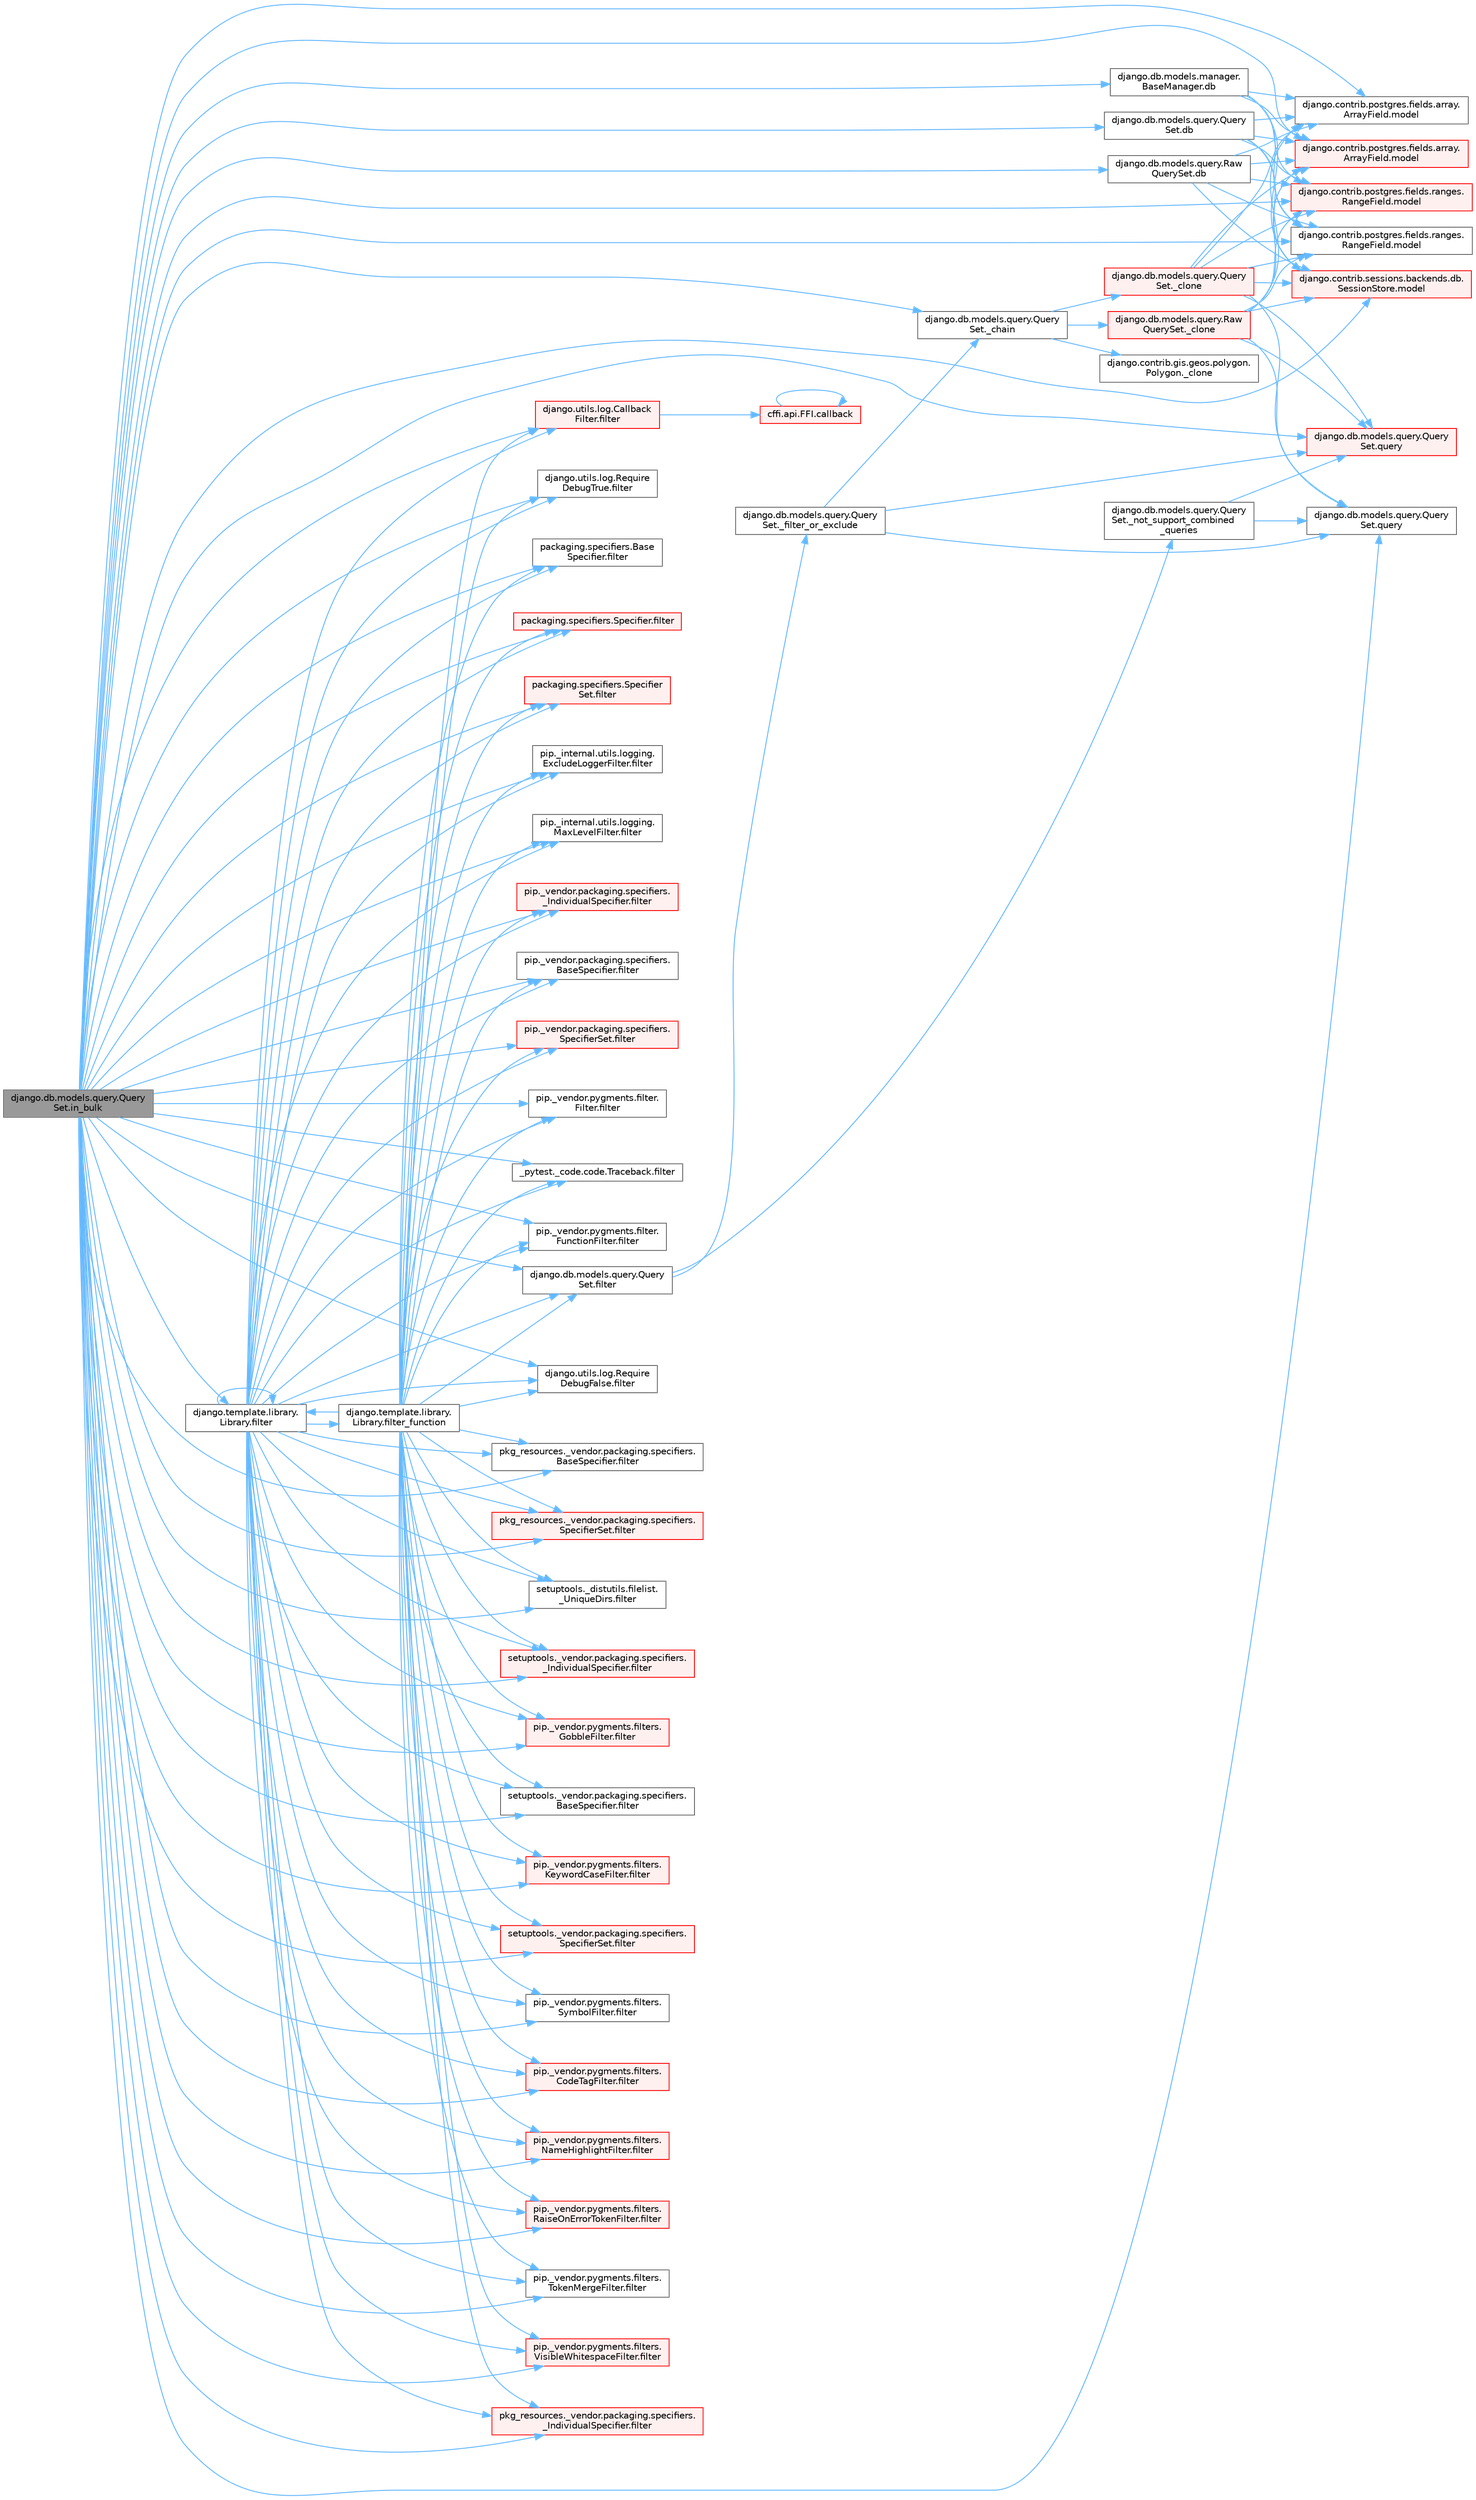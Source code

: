 digraph "django.db.models.query.QuerySet.in_bulk"
{
 // LATEX_PDF_SIZE
  bgcolor="transparent";
  edge [fontname=Helvetica,fontsize=10,labelfontname=Helvetica,labelfontsize=10];
  node [fontname=Helvetica,fontsize=10,shape=box,height=0.2,width=0.4];
  rankdir="LR";
  Node1 [id="Node000001",label="django.db.models.query.Query\lSet.in_bulk",height=0.2,width=0.4,color="gray40", fillcolor="grey60", style="filled", fontcolor="black",tooltip=" "];
  Node1 -> Node2 [id="edge1_Node000001_Node000002",color="steelblue1",style="solid",tooltip=" "];
  Node2 [id="Node000002",label="django.db.models.query.Query\lSet._chain",height=0.2,width=0.4,color="grey40", fillcolor="white", style="filled",URL="$classdjango_1_1db_1_1models_1_1query_1_1_query_set.html#a182d4dbe4af5d2d79141ccb1e5b0d103",tooltip=" "];
  Node2 -> Node3 [id="edge2_Node000002_Node000003",color="steelblue1",style="solid",tooltip=" "];
  Node3 [id="Node000003",label="django.contrib.gis.geos.polygon.\lPolygon._clone",height=0.2,width=0.4,color="grey40", fillcolor="white", style="filled",URL="$classdjango_1_1contrib_1_1gis_1_1geos_1_1polygon_1_1_polygon.html#a27ad652f00597f52af00211684a7a0bb",tooltip=" "];
  Node2 -> Node4 [id="edge3_Node000002_Node000004",color="steelblue1",style="solid",tooltip=" "];
  Node4 [id="Node000004",label="django.db.models.query.Query\lSet._clone",height=0.2,width=0.4,color="red", fillcolor="#FFF0F0", style="filled",URL="$classdjango_1_1db_1_1models_1_1query_1_1_query_set.html#a4ab683927b810b6f8ab633bef6e2c356",tooltip=" "];
  Node4 -> Node6 [id="edge4_Node000004_Node000006",color="steelblue1",style="solid",tooltip=" "];
  Node6 [id="Node000006",label="django.contrib.postgres.fields.array.\lArrayField.model",height=0.2,width=0.4,color="red", fillcolor="#FFF0F0", style="filled",URL="$classdjango_1_1contrib_1_1postgres_1_1fields_1_1array_1_1_array_field.html#a4402eef4c4784e00671c9f229481f4c1",tooltip=" "];
  Node4 -> Node7 [id="edge5_Node000004_Node000007",color="steelblue1",style="solid",tooltip=" "];
  Node7 [id="Node000007",label="django.contrib.postgres.fields.array.\lArrayField.model",height=0.2,width=0.4,color="grey40", fillcolor="white", style="filled",URL="$classdjango_1_1contrib_1_1postgres_1_1fields_1_1array_1_1_array_field.html#a50a2796de85f960ca282b56ef2d9446c",tooltip=" "];
  Node4 -> Node8 [id="edge6_Node000004_Node000008",color="steelblue1",style="solid",tooltip=" "];
  Node8 [id="Node000008",label="django.contrib.postgres.fields.ranges.\lRangeField.model",height=0.2,width=0.4,color="red", fillcolor="#FFF0F0", style="filled",URL="$classdjango_1_1contrib_1_1postgres_1_1fields_1_1ranges_1_1_range_field.html#aa38c2bbd1bad0c8f9b0315ee468867a2",tooltip=" "];
  Node4 -> Node9 [id="edge7_Node000004_Node000009",color="steelblue1",style="solid",tooltip=" "];
  Node9 [id="Node000009",label="django.contrib.postgres.fields.ranges.\lRangeField.model",height=0.2,width=0.4,color="grey40", fillcolor="white", style="filled",URL="$classdjango_1_1contrib_1_1postgres_1_1fields_1_1ranges_1_1_range_field.html#a91b36827f010affd1ff89569cf40d1af",tooltip=" "];
  Node4 -> Node10 [id="edge8_Node000004_Node000010",color="steelblue1",style="solid",tooltip=" "];
  Node10 [id="Node000010",label="django.contrib.sessions.backends.db.\lSessionStore.model",height=0.2,width=0.4,color="red", fillcolor="#FFF0F0", style="filled",URL="$classdjango_1_1contrib_1_1sessions_1_1backends_1_1db_1_1_session_store.html#af52cfb4371af389c8bd4a6780274c403",tooltip=" "];
  Node4 -> Node12 [id="edge9_Node000004_Node000012",color="steelblue1",style="solid",tooltip=" "];
  Node12 [id="Node000012",label="django.db.models.query.Query\lSet.query",height=0.2,width=0.4,color="red", fillcolor="#FFF0F0", style="filled",URL="$classdjango_1_1db_1_1models_1_1query_1_1_query_set.html#a8028ed81b109acb162489dbd16604c83",tooltip=" "];
  Node4 -> Node14 [id="edge10_Node000004_Node000014",color="steelblue1",style="solid",tooltip=" "];
  Node14 [id="Node000014",label="django.db.models.query.Query\lSet.query",height=0.2,width=0.4,color="grey40", fillcolor="white", style="filled",URL="$classdjango_1_1db_1_1models_1_1query_1_1_query_set.html#a0b0307a9b3f65303afb2c5783372d2c2",tooltip=" "];
  Node2 -> Node15 [id="edge11_Node000002_Node000015",color="steelblue1",style="solid",tooltip=" "];
  Node15 [id="Node000015",label="django.db.models.query.Raw\lQuerySet._clone",height=0.2,width=0.4,color="red", fillcolor="#FFF0F0", style="filled",URL="$classdjango_1_1db_1_1models_1_1query_1_1_raw_query_set.html#aae1024f5c9820513a18c74aa23fc3c6a",tooltip=" "];
  Node15 -> Node6 [id="edge12_Node000015_Node000006",color="steelblue1",style="solid",tooltip=" "];
  Node15 -> Node7 [id="edge13_Node000015_Node000007",color="steelblue1",style="solid",tooltip=" "];
  Node15 -> Node8 [id="edge14_Node000015_Node000008",color="steelblue1",style="solid",tooltip=" "];
  Node15 -> Node9 [id="edge15_Node000015_Node000009",color="steelblue1",style="solid",tooltip=" "];
  Node15 -> Node10 [id="edge16_Node000015_Node000010",color="steelblue1",style="solid",tooltip=" "];
  Node15 -> Node12 [id="edge17_Node000015_Node000012",color="steelblue1",style="solid",tooltip=" "];
  Node15 -> Node14 [id="edge18_Node000015_Node000014",color="steelblue1",style="solid",tooltip=" "];
  Node1 -> Node17 [id="edge19_Node000001_Node000017",color="steelblue1",style="solid",tooltip=" "];
  Node17 [id="Node000017",label="django.db.models.manager.\lBaseManager.db",height=0.2,width=0.4,color="grey40", fillcolor="white", style="filled",URL="$classdjango_1_1db_1_1models_1_1manager_1_1_base_manager.html#ad6c30d1033fbe64ca4ac1d2bf0162a8a",tooltip=" "];
  Node17 -> Node6 [id="edge20_Node000017_Node000006",color="steelblue1",style="solid",tooltip=" "];
  Node17 -> Node7 [id="edge21_Node000017_Node000007",color="steelblue1",style="solid",tooltip=" "];
  Node17 -> Node8 [id="edge22_Node000017_Node000008",color="steelblue1",style="solid",tooltip=" "];
  Node17 -> Node9 [id="edge23_Node000017_Node000009",color="steelblue1",style="solid",tooltip=" "];
  Node17 -> Node10 [id="edge24_Node000017_Node000010",color="steelblue1",style="solid",tooltip=" "];
  Node1 -> Node18 [id="edge25_Node000001_Node000018",color="steelblue1",style="solid",tooltip=" "];
  Node18 [id="Node000018",label="django.db.models.query.Query\lSet.db",height=0.2,width=0.4,color="grey40", fillcolor="white", style="filled",URL="$classdjango_1_1db_1_1models_1_1query_1_1_query_set.html#a6ff7e94dd4e7293da5fb86f6349ce9b8",tooltip=" "];
  Node18 -> Node6 [id="edge26_Node000018_Node000006",color="steelblue1",style="solid",tooltip=" "];
  Node18 -> Node7 [id="edge27_Node000018_Node000007",color="steelblue1",style="solid",tooltip=" "];
  Node18 -> Node8 [id="edge28_Node000018_Node000008",color="steelblue1",style="solid",tooltip=" "];
  Node18 -> Node9 [id="edge29_Node000018_Node000009",color="steelblue1",style="solid",tooltip=" "];
  Node18 -> Node10 [id="edge30_Node000018_Node000010",color="steelblue1",style="solid",tooltip=" "];
  Node1 -> Node19 [id="edge31_Node000001_Node000019",color="steelblue1",style="solid",tooltip=" "];
  Node19 [id="Node000019",label="django.db.models.query.Raw\lQuerySet.db",height=0.2,width=0.4,color="grey40", fillcolor="white", style="filled",URL="$classdjango_1_1db_1_1models_1_1query_1_1_raw_query_set.html#a1f352bf15faf0aa43e22709fde8f7564",tooltip=" "];
  Node19 -> Node6 [id="edge32_Node000019_Node000006",color="steelblue1",style="solid",tooltip=" "];
  Node19 -> Node7 [id="edge33_Node000019_Node000007",color="steelblue1",style="solid",tooltip=" "];
  Node19 -> Node8 [id="edge34_Node000019_Node000008",color="steelblue1",style="solid",tooltip=" "];
  Node19 -> Node9 [id="edge35_Node000019_Node000009",color="steelblue1",style="solid",tooltip=" "];
  Node19 -> Node10 [id="edge36_Node000019_Node000010",color="steelblue1",style="solid",tooltip=" "];
  Node1 -> Node20 [id="edge37_Node000001_Node000020",color="steelblue1",style="solid",tooltip=" "];
  Node20 [id="Node000020",label="_pytest._code.code.Traceback.filter",height=0.2,width=0.4,color="grey40", fillcolor="white", style="filled",URL="$class__pytest_1_1__code_1_1code_1_1_traceback.html#a55d326907d5380a46c4d3e52f002d33f",tooltip=" "];
  Node1 -> Node21 [id="edge38_Node000001_Node000021",color="steelblue1",style="solid",tooltip=" "];
  Node21 [id="Node000021",label="django.db.models.query.Query\lSet.filter",height=0.2,width=0.4,color="grey40", fillcolor="white", style="filled",URL="$classdjango_1_1db_1_1models_1_1query_1_1_query_set.html#a9c23f79ac5a5310d628b025b5ab7b7c5",tooltip=" "];
  Node21 -> Node22 [id="edge39_Node000021_Node000022",color="steelblue1",style="solid",tooltip=" "];
  Node22 [id="Node000022",label="django.db.models.query.Query\lSet._filter_or_exclude",height=0.2,width=0.4,color="grey40", fillcolor="white", style="filled",URL="$classdjango_1_1db_1_1models_1_1query_1_1_query_set.html#aaf90830d4e1b2ee4bdf10fb60f08aced",tooltip=" "];
  Node22 -> Node2 [id="edge40_Node000022_Node000002",color="steelblue1",style="solid",tooltip=" "];
  Node22 -> Node12 [id="edge41_Node000022_Node000012",color="steelblue1",style="solid",tooltip=" "];
  Node22 -> Node14 [id="edge42_Node000022_Node000014",color="steelblue1",style="solid",tooltip=" "];
  Node21 -> Node23 [id="edge43_Node000021_Node000023",color="steelblue1",style="solid",tooltip=" "];
  Node23 [id="Node000023",label="django.db.models.query.Query\lSet._not_support_combined\l_queries",height=0.2,width=0.4,color="grey40", fillcolor="white", style="filled",URL="$classdjango_1_1db_1_1models_1_1query_1_1_query_set.html#aa8310ec206924c94141bef75563958e2",tooltip=" "];
  Node23 -> Node12 [id="edge44_Node000023_Node000012",color="steelblue1",style="solid",tooltip=" "];
  Node23 -> Node14 [id="edge45_Node000023_Node000014",color="steelblue1",style="solid",tooltip=" "];
  Node1 -> Node24 [id="edge46_Node000001_Node000024",color="steelblue1",style="solid",tooltip=" "];
  Node24 [id="Node000024",label="django.template.library.\lLibrary.filter",height=0.2,width=0.4,color="grey40", fillcolor="white", style="filled",URL="$classdjango_1_1template_1_1library_1_1_library.html#ac67bb1211ffc0354d5bf33029a58aa43",tooltip=" "];
  Node24 -> Node20 [id="edge47_Node000024_Node000020",color="steelblue1",style="solid",tooltip=" "];
  Node24 -> Node21 [id="edge48_Node000024_Node000021",color="steelblue1",style="solid",tooltip=" "];
  Node24 -> Node24 [id="edge49_Node000024_Node000024",color="steelblue1",style="solid",tooltip=" "];
  Node24 -> Node25 [id="edge50_Node000024_Node000025",color="steelblue1",style="solid",tooltip=" "];
  Node25 [id="Node000025",label="django.utils.log.Callback\lFilter.filter",height=0.2,width=0.4,color="red", fillcolor="#FFF0F0", style="filled",URL="$classdjango_1_1utils_1_1log_1_1_callback_filter.html#acd2761b2200a4e66f4bd5b729ac43db2",tooltip=" "];
  Node25 -> Node26 [id="edge51_Node000025_Node000026",color="steelblue1",style="solid",tooltip=" "];
  Node26 [id="Node000026",label="cffi.api.FFI.callback",height=0.2,width=0.4,color="red", fillcolor="#FFF0F0", style="filled",URL="$classcffi_1_1api_1_1_f_f_i.html#a4e791803c5d07525465c8f1caeead188",tooltip=" "];
  Node26 -> Node26 [id="edge52_Node000026_Node000026",color="steelblue1",style="solid",tooltip=" "];
  Node24 -> Node31 [id="edge53_Node000024_Node000031",color="steelblue1",style="solid",tooltip=" "];
  Node31 [id="Node000031",label="django.utils.log.Require\lDebugFalse.filter",height=0.2,width=0.4,color="grey40", fillcolor="white", style="filled",URL="$classdjango_1_1utils_1_1log_1_1_require_debug_false.html#a42e51835198458e09fb949a7af83bef8",tooltip=" "];
  Node24 -> Node32 [id="edge54_Node000024_Node000032",color="steelblue1",style="solid",tooltip=" "];
  Node32 [id="Node000032",label="django.utils.log.Require\lDebugTrue.filter",height=0.2,width=0.4,color="grey40", fillcolor="white", style="filled",URL="$classdjango_1_1utils_1_1log_1_1_require_debug_true.html#a8e1e027eea730028f70556810076c0e8",tooltip=" "];
  Node24 -> Node33 [id="edge55_Node000024_Node000033",color="steelblue1",style="solid",tooltip=" "];
  Node33 [id="Node000033",label="packaging.specifiers.Base\lSpecifier.filter",height=0.2,width=0.4,color="grey40", fillcolor="white", style="filled",URL="$classpackaging_1_1specifiers_1_1_base_specifier.html#aa87c3c882d19a56dd1f949c4b1bde70d",tooltip=" "];
  Node24 -> Node34 [id="edge56_Node000024_Node000034",color="steelblue1",style="solid",tooltip=" "];
  Node34 [id="Node000034",label="packaging.specifiers.Specifier.filter",height=0.2,width=0.4,color="red", fillcolor="#FFF0F0", style="filled",URL="$classpackaging_1_1specifiers_1_1_specifier.html#a22d9e14c5343d89e742b098b6d7997f7",tooltip=" "];
  Node24 -> Node72 [id="edge57_Node000024_Node000072",color="steelblue1",style="solid",tooltip=" "];
  Node72 [id="Node000072",label="packaging.specifiers.Specifier\lSet.filter",height=0.2,width=0.4,color="red", fillcolor="#FFF0F0", style="filled",URL="$classpackaging_1_1specifiers_1_1_specifier_set.html#a65b70b2cc0c5bad34b31461955a36d87",tooltip=" "];
  Node24 -> Node103 [id="edge58_Node000024_Node000103",color="steelblue1",style="solid",tooltip=" "];
  Node103 [id="Node000103",label="pip._internal.utils.logging.\lExcludeLoggerFilter.filter",height=0.2,width=0.4,color="grey40", fillcolor="white", style="filled",URL="$classpip_1_1__internal_1_1utils_1_1logging_1_1_exclude_logger_filter.html#a633a3ddcdc0ebbb98edf2f1e0759d22a",tooltip=" "];
  Node24 -> Node104 [id="edge59_Node000024_Node000104",color="steelblue1",style="solid",tooltip=" "];
  Node104 [id="Node000104",label="pip._internal.utils.logging.\lMaxLevelFilter.filter",height=0.2,width=0.4,color="grey40", fillcolor="white", style="filled",URL="$classpip_1_1__internal_1_1utils_1_1logging_1_1_max_level_filter.html#ac46bbe4d91f47ed8f818f64d25ed2085",tooltip=" "];
  Node24 -> Node105 [id="edge60_Node000024_Node000105",color="steelblue1",style="solid",tooltip=" "];
  Node105 [id="Node000105",label="pip._vendor.packaging.specifiers.\l_IndividualSpecifier.filter",height=0.2,width=0.4,color="red", fillcolor="#FFF0F0", style="filled",URL="$classpip_1_1__vendor_1_1packaging_1_1specifiers_1_1___individual_specifier.html#a6203976cfa5ddd6a1f47f8dfe0669fd7",tooltip=" "];
  Node24 -> Node132 [id="edge61_Node000024_Node000132",color="steelblue1",style="solid",tooltip=" "];
  Node132 [id="Node000132",label="pip._vendor.packaging.specifiers.\lBaseSpecifier.filter",height=0.2,width=0.4,color="grey40", fillcolor="white", style="filled",URL="$classpip_1_1__vendor_1_1packaging_1_1specifiers_1_1_base_specifier.html#a1b2ef14b953df0cf1a317ea573d0ea5a",tooltip=" "];
  Node24 -> Node133 [id="edge62_Node000024_Node000133",color="steelblue1",style="solid",tooltip=" "];
  Node133 [id="Node000133",label="pip._vendor.packaging.specifiers.\lSpecifierSet.filter",height=0.2,width=0.4,color="red", fillcolor="#FFF0F0", style="filled",URL="$classpip_1_1__vendor_1_1packaging_1_1specifiers_1_1_specifier_set.html#a3d7a4e9a4cb787385e37d5832bcc0a64",tooltip=" "];
  Node24 -> Node134 [id="edge63_Node000024_Node000134",color="steelblue1",style="solid",tooltip=" "];
  Node134 [id="Node000134",label="pip._vendor.pygments.filter.\lFilter.filter",height=0.2,width=0.4,color="grey40", fillcolor="white", style="filled",URL="$classpip_1_1__vendor_1_1pygments_1_1filter_1_1_filter.html#a970c118f059ea361c8f184fd86c6873d",tooltip=" "];
  Node24 -> Node135 [id="edge64_Node000024_Node000135",color="steelblue1",style="solid",tooltip=" "];
  Node135 [id="Node000135",label="pip._vendor.pygments.filter.\lFunctionFilter.filter",height=0.2,width=0.4,color="grey40", fillcolor="white", style="filled",URL="$classpip_1_1__vendor_1_1pygments_1_1filter_1_1_function_filter.html#a795616d337e49ea853139b0b96d481e7",tooltip=" "];
  Node24 -> Node136 [id="edge65_Node000024_Node000136",color="steelblue1",style="solid",tooltip=" "];
  Node136 [id="Node000136",label="pip._vendor.pygments.filters.\lCodeTagFilter.filter",height=0.2,width=0.4,color="red", fillcolor="#FFF0F0", style="filled",URL="$classpip_1_1__vendor_1_1pygments_1_1filters_1_1_code_tag_filter.html#adc7f44786b4b83da74faa23a154c8843",tooltip=" "];
  Node24 -> Node138 [id="edge66_Node000024_Node000138",color="steelblue1",style="solid",tooltip=" "];
  Node138 [id="Node000138",label="pip._vendor.pygments.filters.\lGobbleFilter.filter",height=0.2,width=0.4,color="red", fillcolor="#FFF0F0", style="filled",URL="$classpip_1_1__vendor_1_1pygments_1_1filters_1_1_gobble_filter.html#a1f8e662bb1794e2924280dc6564ca148",tooltip=" "];
  Node24 -> Node257 [id="edge67_Node000024_Node000257",color="steelblue1",style="solid",tooltip=" "];
  Node257 [id="Node000257",label="pip._vendor.pygments.filters.\lKeywordCaseFilter.filter",height=0.2,width=0.4,color="red", fillcolor="#FFF0F0", style="filled",URL="$classpip_1_1__vendor_1_1pygments_1_1filters_1_1_keyword_case_filter.html#a328d29510b49c572e5ded82852d167c8",tooltip=" "];
  Node24 -> Node260 [id="edge68_Node000024_Node000260",color="steelblue1",style="solid",tooltip=" "];
  Node260 [id="Node000260",label="pip._vendor.pygments.filters.\lNameHighlightFilter.filter",height=0.2,width=0.4,color="red", fillcolor="#FFF0F0", style="filled",URL="$classpip_1_1__vendor_1_1pygments_1_1filters_1_1_name_highlight_filter.html#ae389da6c924503203acbc80c559b0043",tooltip=" "];
  Node24 -> Node267 [id="edge69_Node000024_Node000267",color="steelblue1",style="solid",tooltip=" "];
  Node267 [id="Node000267",label="pip._vendor.pygments.filters.\lRaiseOnErrorTokenFilter.filter",height=0.2,width=0.4,color="red", fillcolor="#FFF0F0", style="filled",URL="$classpip_1_1__vendor_1_1pygments_1_1filters_1_1_raise_on_error_token_filter.html#aacf420bb16c8d3a430b88e78ee35b253",tooltip=" "];
  Node24 -> Node1371 [id="edge70_Node000024_Node001371",color="steelblue1",style="solid",tooltip=" "];
  Node1371 [id="Node001371",label="pip._vendor.pygments.filters.\lSymbolFilter.filter",height=0.2,width=0.4,color="grey40", fillcolor="white", style="filled",URL="$classpip_1_1__vendor_1_1pygments_1_1filters_1_1_symbol_filter.html#a567de8b7e3bc5f0a87712af81fbc70c7",tooltip=" "];
  Node24 -> Node1372 [id="edge71_Node000024_Node001372",color="steelblue1",style="solid",tooltip=" "];
  Node1372 [id="Node001372",label="pip._vendor.pygments.filters.\lTokenMergeFilter.filter",height=0.2,width=0.4,color="grey40", fillcolor="white", style="filled",URL="$classpip_1_1__vendor_1_1pygments_1_1filters_1_1_token_merge_filter.html#ac3fdd8238fb6976d42540cac395a9543",tooltip=" "];
  Node24 -> Node1373 [id="edge72_Node000024_Node001373",color="steelblue1",style="solid",tooltip=" "];
  Node1373 [id="Node001373",label="pip._vendor.pygments.filters.\lVisibleWhitespaceFilter.filter",height=0.2,width=0.4,color="red", fillcolor="#FFF0F0", style="filled",URL="$classpip_1_1__vendor_1_1pygments_1_1filters_1_1_visible_whitespace_filter.html#a9a7227d129dac7d41fe5b50d9fd97b77",tooltip=" "];
  Node24 -> Node1374 [id="edge73_Node000024_Node001374",color="steelblue1",style="solid",tooltip=" "];
  Node1374 [id="Node001374",label="pkg_resources._vendor.packaging.specifiers.\l_IndividualSpecifier.filter",height=0.2,width=0.4,color="red", fillcolor="#FFF0F0", style="filled",URL="$classpkg__resources_1_1__vendor_1_1packaging_1_1specifiers_1_1___individual_specifier.html#ad284c0e05b23f4b6838266492c00fc3e",tooltip=" "];
  Node24 -> Node1375 [id="edge74_Node000024_Node001375",color="steelblue1",style="solid",tooltip=" "];
  Node1375 [id="Node001375",label="pkg_resources._vendor.packaging.specifiers.\lBaseSpecifier.filter",height=0.2,width=0.4,color="grey40", fillcolor="white", style="filled",URL="$classpkg__resources_1_1__vendor_1_1packaging_1_1specifiers_1_1_base_specifier.html#a08f789f03784e5505adfce76a34b64f0",tooltip=" "];
  Node24 -> Node1376 [id="edge75_Node000024_Node001376",color="steelblue1",style="solid",tooltip=" "];
  Node1376 [id="Node001376",label="pkg_resources._vendor.packaging.specifiers.\lSpecifierSet.filter",height=0.2,width=0.4,color="red", fillcolor="#FFF0F0", style="filled",URL="$classpkg__resources_1_1__vendor_1_1packaging_1_1specifiers_1_1_specifier_set.html#a9935b066c65c5b7849bd09a27171e1ba",tooltip=" "];
  Node24 -> Node1377 [id="edge76_Node000024_Node001377",color="steelblue1",style="solid",tooltip=" "];
  Node1377 [id="Node001377",label="setuptools._distutils.filelist.\l_UniqueDirs.filter",height=0.2,width=0.4,color="grey40", fillcolor="white", style="filled",URL="$classsetuptools_1_1__distutils_1_1filelist_1_1___unique_dirs.html#a351fccd2f8d782034811f470cf8e3815",tooltip=" "];
  Node24 -> Node1378 [id="edge77_Node000024_Node001378",color="steelblue1",style="solid",tooltip=" "];
  Node1378 [id="Node001378",label="setuptools._vendor.packaging.specifiers.\l_IndividualSpecifier.filter",height=0.2,width=0.4,color="red", fillcolor="#FFF0F0", style="filled",URL="$classsetuptools_1_1__vendor_1_1packaging_1_1specifiers_1_1___individual_specifier.html#a7f35b396bffe2a5276887eda17fd660b",tooltip=" "];
  Node24 -> Node1379 [id="edge78_Node000024_Node001379",color="steelblue1",style="solid",tooltip=" "];
  Node1379 [id="Node001379",label="setuptools._vendor.packaging.specifiers.\lBaseSpecifier.filter",height=0.2,width=0.4,color="grey40", fillcolor="white", style="filled",URL="$classsetuptools_1_1__vendor_1_1packaging_1_1specifiers_1_1_base_specifier.html#aac733c9425aa10aacb2e457c323feb1d",tooltip=" "];
  Node24 -> Node1380 [id="edge79_Node000024_Node001380",color="steelblue1",style="solid",tooltip=" "];
  Node1380 [id="Node001380",label="setuptools._vendor.packaging.specifiers.\lSpecifierSet.filter",height=0.2,width=0.4,color="red", fillcolor="#FFF0F0", style="filled",URL="$classsetuptools_1_1__vendor_1_1packaging_1_1specifiers_1_1_specifier_set.html#a7aa970c725539aaf9406b260e2ffaa09",tooltip=" "];
  Node24 -> Node4525 [id="edge80_Node000024_Node004525",color="steelblue1",style="solid",tooltip=" "];
  Node4525 [id="Node004525",label="django.template.library.\lLibrary.filter_function",height=0.2,width=0.4,color="grey40", fillcolor="white", style="filled",URL="$classdjango_1_1template_1_1library_1_1_library.html#ac31ca4b9799430f0623aea9d177a04dc",tooltip=" "];
  Node4525 -> Node20 [id="edge81_Node004525_Node000020",color="steelblue1",style="solid",tooltip=" "];
  Node4525 -> Node21 [id="edge82_Node004525_Node000021",color="steelblue1",style="solid",tooltip=" "];
  Node4525 -> Node24 [id="edge83_Node004525_Node000024",color="steelblue1",style="solid",tooltip=" "];
  Node4525 -> Node25 [id="edge84_Node004525_Node000025",color="steelblue1",style="solid",tooltip=" "];
  Node4525 -> Node31 [id="edge85_Node004525_Node000031",color="steelblue1",style="solid",tooltip=" "];
  Node4525 -> Node32 [id="edge86_Node004525_Node000032",color="steelblue1",style="solid",tooltip=" "];
  Node4525 -> Node33 [id="edge87_Node004525_Node000033",color="steelblue1",style="solid",tooltip=" "];
  Node4525 -> Node34 [id="edge88_Node004525_Node000034",color="steelblue1",style="solid",tooltip=" "];
  Node4525 -> Node72 [id="edge89_Node004525_Node000072",color="steelblue1",style="solid",tooltip=" "];
  Node4525 -> Node103 [id="edge90_Node004525_Node000103",color="steelblue1",style="solid",tooltip=" "];
  Node4525 -> Node104 [id="edge91_Node004525_Node000104",color="steelblue1",style="solid",tooltip=" "];
  Node4525 -> Node105 [id="edge92_Node004525_Node000105",color="steelblue1",style="solid",tooltip=" "];
  Node4525 -> Node132 [id="edge93_Node004525_Node000132",color="steelblue1",style="solid",tooltip=" "];
  Node4525 -> Node133 [id="edge94_Node004525_Node000133",color="steelblue1",style="solid",tooltip=" "];
  Node4525 -> Node134 [id="edge95_Node004525_Node000134",color="steelblue1",style="solid",tooltip=" "];
  Node4525 -> Node135 [id="edge96_Node004525_Node000135",color="steelblue1",style="solid",tooltip=" "];
  Node4525 -> Node136 [id="edge97_Node004525_Node000136",color="steelblue1",style="solid",tooltip=" "];
  Node4525 -> Node138 [id="edge98_Node004525_Node000138",color="steelblue1",style="solid",tooltip=" "];
  Node4525 -> Node257 [id="edge99_Node004525_Node000257",color="steelblue1",style="solid",tooltip=" "];
  Node4525 -> Node260 [id="edge100_Node004525_Node000260",color="steelblue1",style="solid",tooltip=" "];
  Node4525 -> Node267 [id="edge101_Node004525_Node000267",color="steelblue1",style="solid",tooltip=" "];
  Node4525 -> Node1371 [id="edge102_Node004525_Node001371",color="steelblue1",style="solid",tooltip=" "];
  Node4525 -> Node1372 [id="edge103_Node004525_Node001372",color="steelblue1",style="solid",tooltip=" "];
  Node4525 -> Node1373 [id="edge104_Node004525_Node001373",color="steelblue1",style="solid",tooltip=" "];
  Node4525 -> Node1374 [id="edge105_Node004525_Node001374",color="steelblue1",style="solid",tooltip=" "];
  Node4525 -> Node1375 [id="edge106_Node004525_Node001375",color="steelblue1",style="solid",tooltip=" "];
  Node4525 -> Node1376 [id="edge107_Node004525_Node001376",color="steelblue1",style="solid",tooltip=" "];
  Node4525 -> Node1377 [id="edge108_Node004525_Node001377",color="steelblue1",style="solid",tooltip=" "];
  Node4525 -> Node1378 [id="edge109_Node004525_Node001378",color="steelblue1",style="solid",tooltip=" "];
  Node4525 -> Node1379 [id="edge110_Node004525_Node001379",color="steelblue1",style="solid",tooltip=" "];
  Node4525 -> Node1380 [id="edge111_Node004525_Node001380",color="steelblue1",style="solid",tooltip=" "];
  Node1 -> Node25 [id="edge112_Node000001_Node000025",color="steelblue1",style="solid",tooltip=" "];
  Node1 -> Node31 [id="edge113_Node000001_Node000031",color="steelblue1",style="solid",tooltip=" "];
  Node1 -> Node32 [id="edge114_Node000001_Node000032",color="steelblue1",style="solid",tooltip=" "];
  Node1 -> Node33 [id="edge115_Node000001_Node000033",color="steelblue1",style="solid",tooltip=" "];
  Node1 -> Node34 [id="edge116_Node000001_Node000034",color="steelblue1",style="solid",tooltip=" "];
  Node1 -> Node72 [id="edge117_Node000001_Node000072",color="steelblue1",style="solid",tooltip=" "];
  Node1 -> Node103 [id="edge118_Node000001_Node000103",color="steelblue1",style="solid",tooltip=" "];
  Node1 -> Node104 [id="edge119_Node000001_Node000104",color="steelblue1",style="solid",tooltip=" "];
  Node1 -> Node105 [id="edge120_Node000001_Node000105",color="steelblue1",style="solid",tooltip=" "];
  Node1 -> Node132 [id="edge121_Node000001_Node000132",color="steelblue1",style="solid",tooltip=" "];
  Node1 -> Node133 [id="edge122_Node000001_Node000133",color="steelblue1",style="solid",tooltip=" "];
  Node1 -> Node134 [id="edge123_Node000001_Node000134",color="steelblue1",style="solid",tooltip=" "];
  Node1 -> Node135 [id="edge124_Node000001_Node000135",color="steelblue1",style="solid",tooltip=" "];
  Node1 -> Node136 [id="edge125_Node000001_Node000136",color="steelblue1",style="solid",tooltip=" "];
  Node1 -> Node138 [id="edge126_Node000001_Node000138",color="steelblue1",style="solid",tooltip=" "];
  Node1 -> Node257 [id="edge127_Node000001_Node000257",color="steelblue1",style="solid",tooltip=" "];
  Node1 -> Node260 [id="edge128_Node000001_Node000260",color="steelblue1",style="solid",tooltip=" "];
  Node1 -> Node267 [id="edge129_Node000001_Node000267",color="steelblue1",style="solid",tooltip=" "];
  Node1 -> Node1371 [id="edge130_Node000001_Node001371",color="steelblue1",style="solid",tooltip=" "];
  Node1 -> Node1372 [id="edge131_Node000001_Node001372",color="steelblue1",style="solid",tooltip=" "];
  Node1 -> Node1373 [id="edge132_Node000001_Node001373",color="steelblue1",style="solid",tooltip=" "];
  Node1 -> Node1374 [id="edge133_Node000001_Node001374",color="steelblue1",style="solid",tooltip=" "];
  Node1 -> Node1375 [id="edge134_Node000001_Node001375",color="steelblue1",style="solid",tooltip=" "];
  Node1 -> Node1376 [id="edge135_Node000001_Node001376",color="steelblue1",style="solid",tooltip=" "];
  Node1 -> Node1377 [id="edge136_Node000001_Node001377",color="steelblue1",style="solid",tooltip=" "];
  Node1 -> Node1378 [id="edge137_Node000001_Node001378",color="steelblue1",style="solid",tooltip=" "];
  Node1 -> Node1379 [id="edge138_Node000001_Node001379",color="steelblue1",style="solid",tooltip=" "];
  Node1 -> Node1380 [id="edge139_Node000001_Node001380",color="steelblue1",style="solid",tooltip=" "];
  Node1 -> Node6 [id="edge140_Node000001_Node000006",color="steelblue1",style="solid",tooltip=" "];
  Node1 -> Node7 [id="edge141_Node000001_Node000007",color="steelblue1",style="solid",tooltip=" "];
  Node1 -> Node8 [id="edge142_Node000001_Node000008",color="steelblue1",style="solid",tooltip=" "];
  Node1 -> Node9 [id="edge143_Node000001_Node000009",color="steelblue1",style="solid",tooltip=" "];
  Node1 -> Node10 [id="edge144_Node000001_Node000010",color="steelblue1",style="solid",tooltip=" "];
  Node1 -> Node12 [id="edge145_Node000001_Node000012",color="steelblue1",style="solid",tooltip=" "];
  Node1 -> Node14 [id="edge146_Node000001_Node000014",color="steelblue1",style="solid",tooltip=" "];
}
